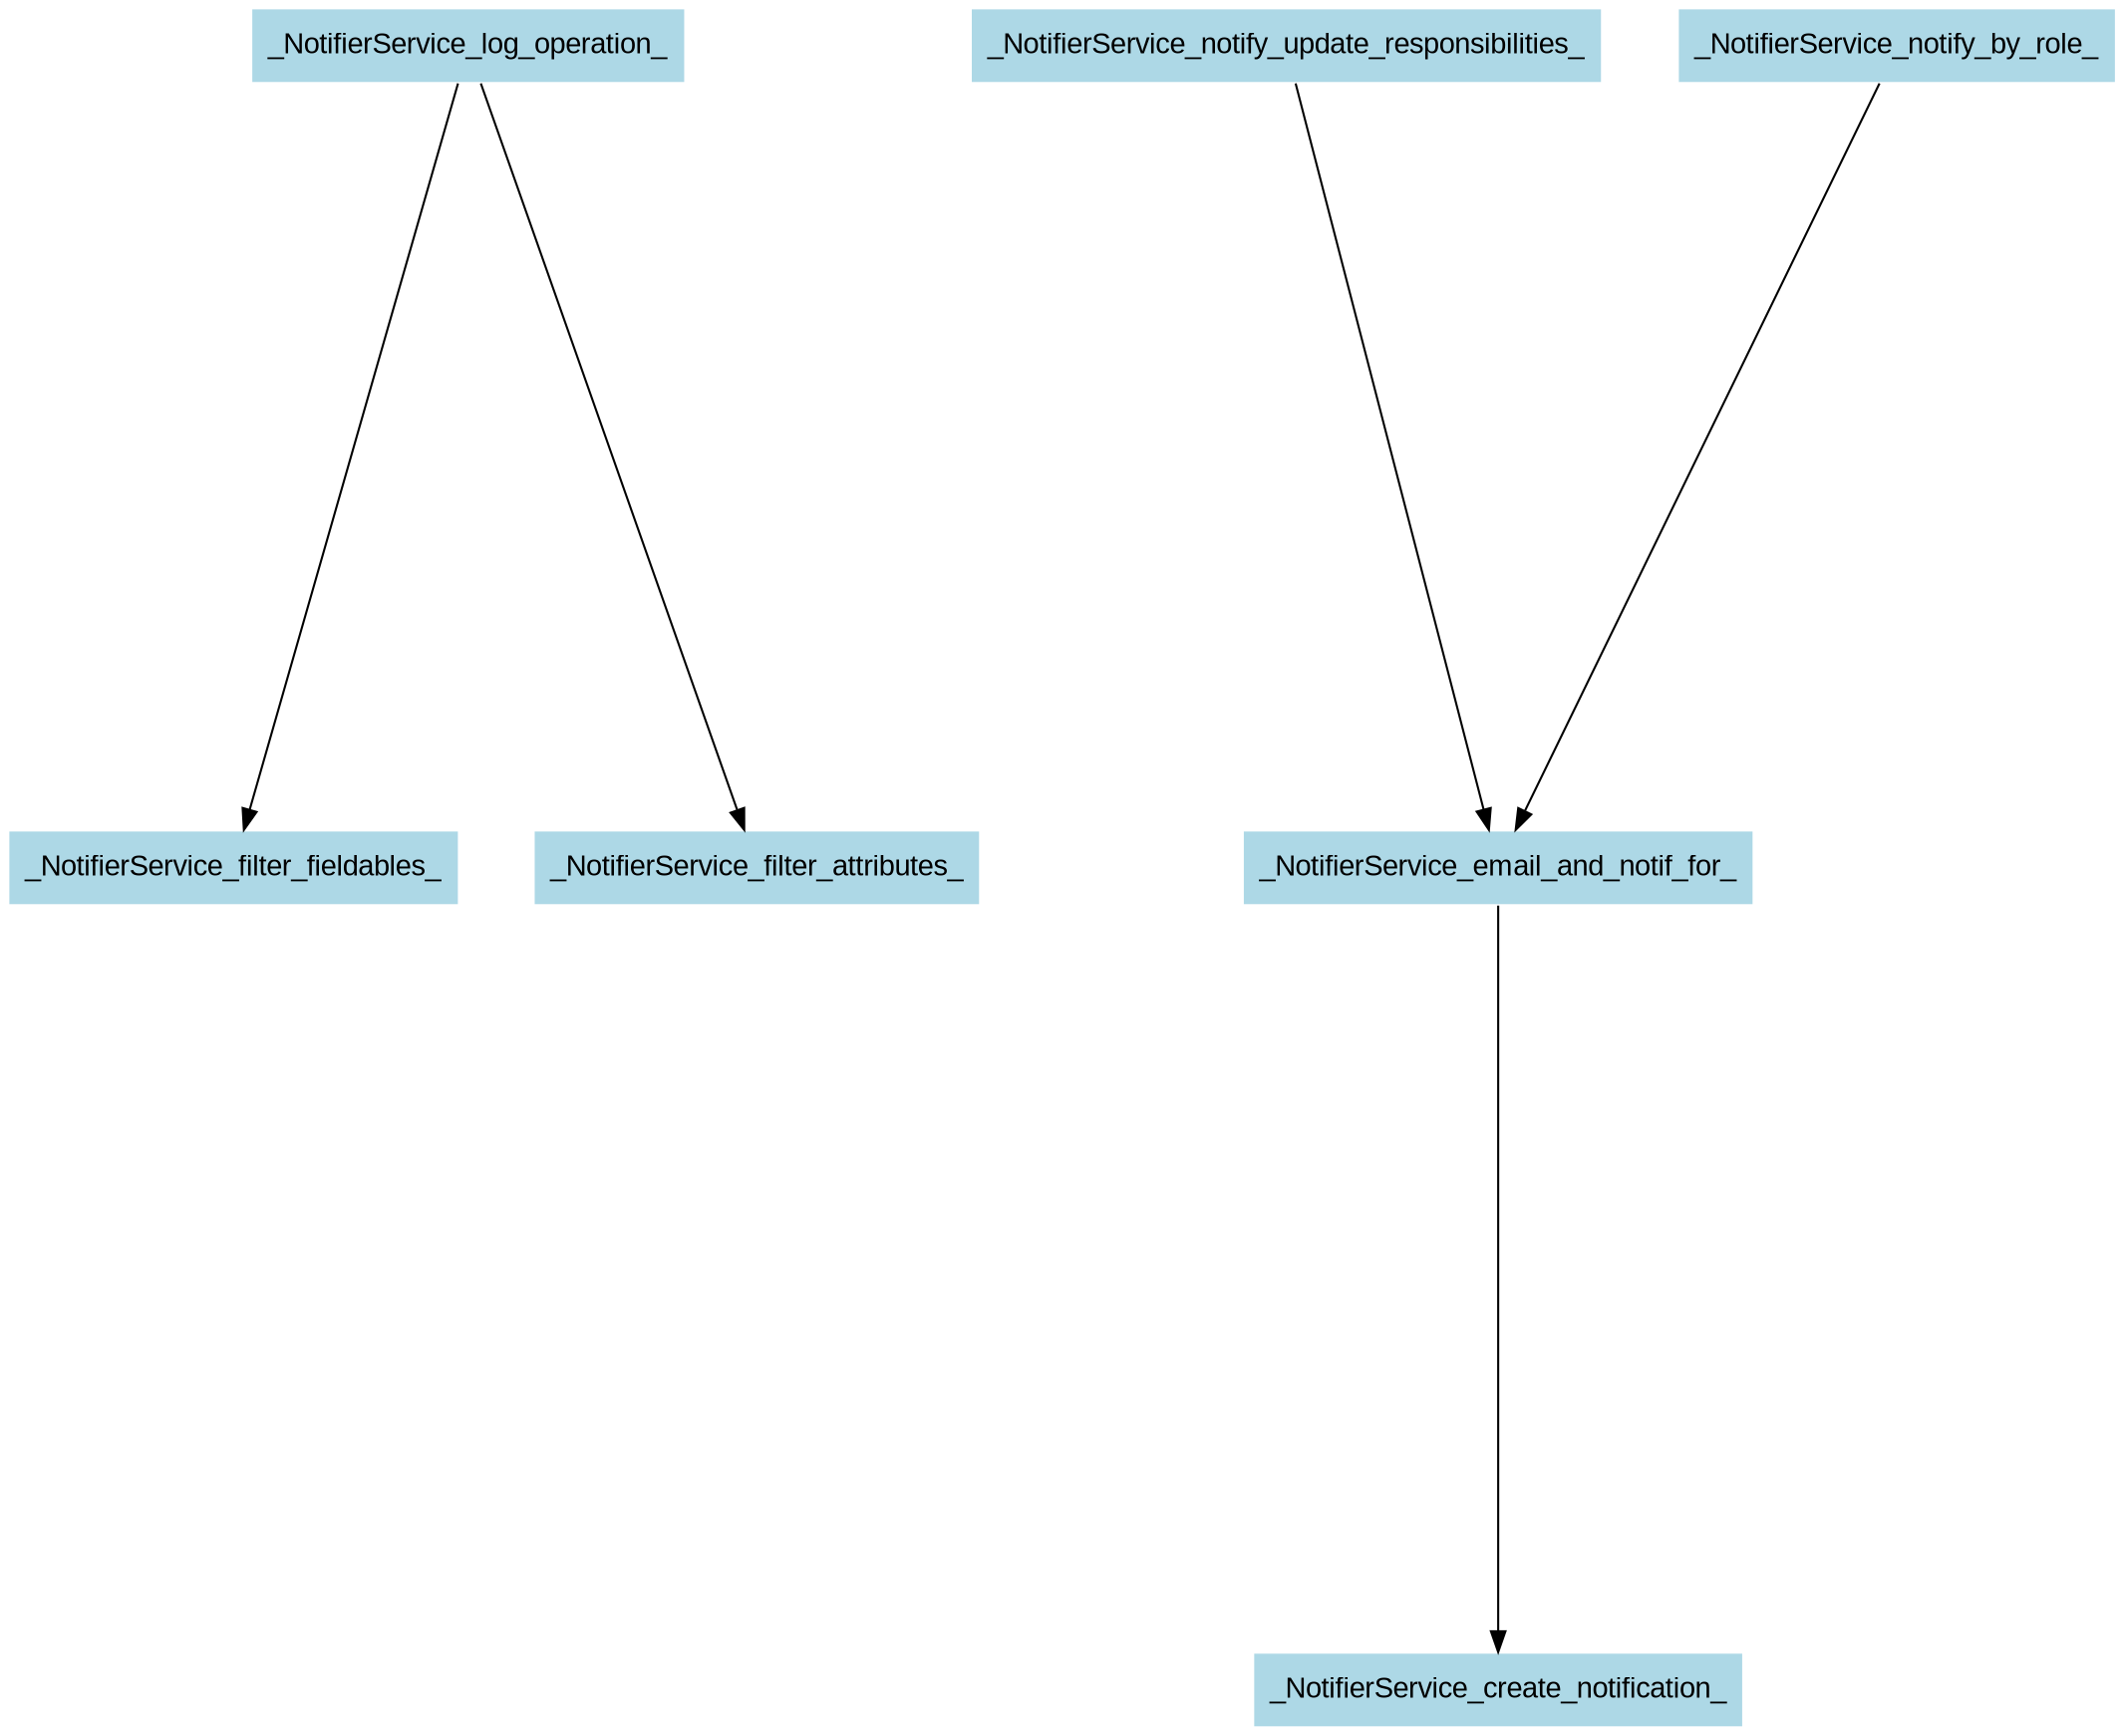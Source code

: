 digraph CallGraph {
ranksep=5;
nodesep=0.5;
node [fontname=Arial];
edge [fontname=Arial];
_NotifierService_log_operation_ -> _NotifierService_filter_fieldables_;
_NotifierService_log_operation_ [shape=box, style=filled, fillcolor=lightblue  , color=white];
_NotifierService_filter_fieldables_ [shape=box, style=filled, fillcolor=lightblue  , color=white];
_NotifierService_log_operation_ -> _NotifierService_filter_attributes_;
_NotifierService_filter_attributes_ [shape=box, style=filled, fillcolor=lightblue  , color=white];
_NotifierService_notify_update_responsibilities_ -> _NotifierService_email_and_notif_for_;
_NotifierService_notify_update_responsibilities_ [shape=box, style=filled, fillcolor=lightblue  , color=white];
_NotifierService_email_and_notif_for_ [shape=box, style=filled, fillcolor=lightblue  , color=white];
_NotifierService_notify_by_role_ -> _NotifierService_email_and_notif_for_;
_NotifierService_notify_by_role_ [shape=box, style=filled, fillcolor=lightblue  , color=white];
_NotifierService_email_and_notif_for_ -> _NotifierService_create_notification_;
_NotifierService_create_notification_ [shape=box, style=filled, fillcolor=lightblue  , color=white];
}
